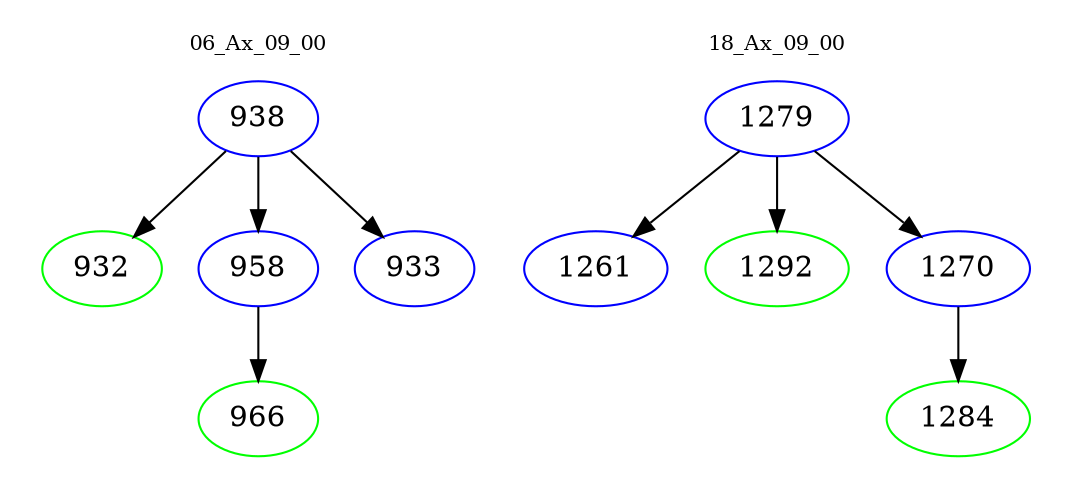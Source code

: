 digraph{
subgraph cluster_0 {
color = white
label = "06_Ax_09_00";
fontsize=10;
T0_938 [label="938", color="blue"]
T0_938 -> T0_932 [color="black"]
T0_932 [label="932", color="green"]
T0_938 -> T0_958 [color="black"]
T0_958 [label="958", color="blue"]
T0_958 -> T0_966 [color="black"]
T0_966 [label="966", color="green"]
T0_938 -> T0_933 [color="black"]
T0_933 [label="933", color="blue"]
}
subgraph cluster_1 {
color = white
label = "18_Ax_09_00";
fontsize=10;
T1_1279 [label="1279", color="blue"]
T1_1279 -> T1_1261 [color="black"]
T1_1261 [label="1261", color="blue"]
T1_1279 -> T1_1292 [color="black"]
T1_1292 [label="1292", color="green"]
T1_1279 -> T1_1270 [color="black"]
T1_1270 [label="1270", color="blue"]
T1_1270 -> T1_1284 [color="black"]
T1_1284 [label="1284", color="green"]
}
}
